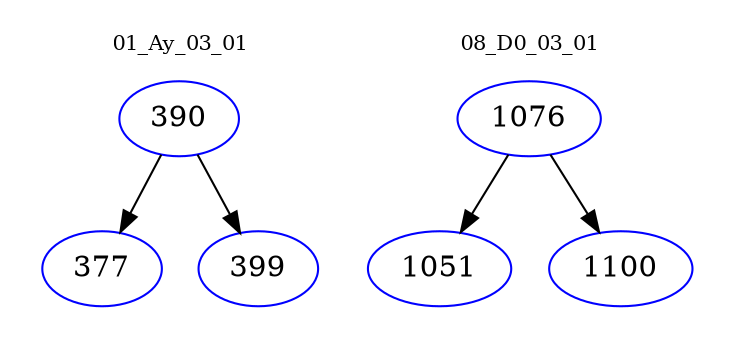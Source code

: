 digraph{
subgraph cluster_0 {
color = white
label = "01_Ay_03_01";
fontsize=10;
T0_390 [label="390", color="blue"]
T0_390 -> T0_377 [color="black"]
T0_377 [label="377", color="blue"]
T0_390 -> T0_399 [color="black"]
T0_399 [label="399", color="blue"]
}
subgraph cluster_1 {
color = white
label = "08_D0_03_01";
fontsize=10;
T1_1076 [label="1076", color="blue"]
T1_1076 -> T1_1051 [color="black"]
T1_1051 [label="1051", color="blue"]
T1_1076 -> T1_1100 [color="black"]
T1_1100 [label="1100", color="blue"]
}
}
